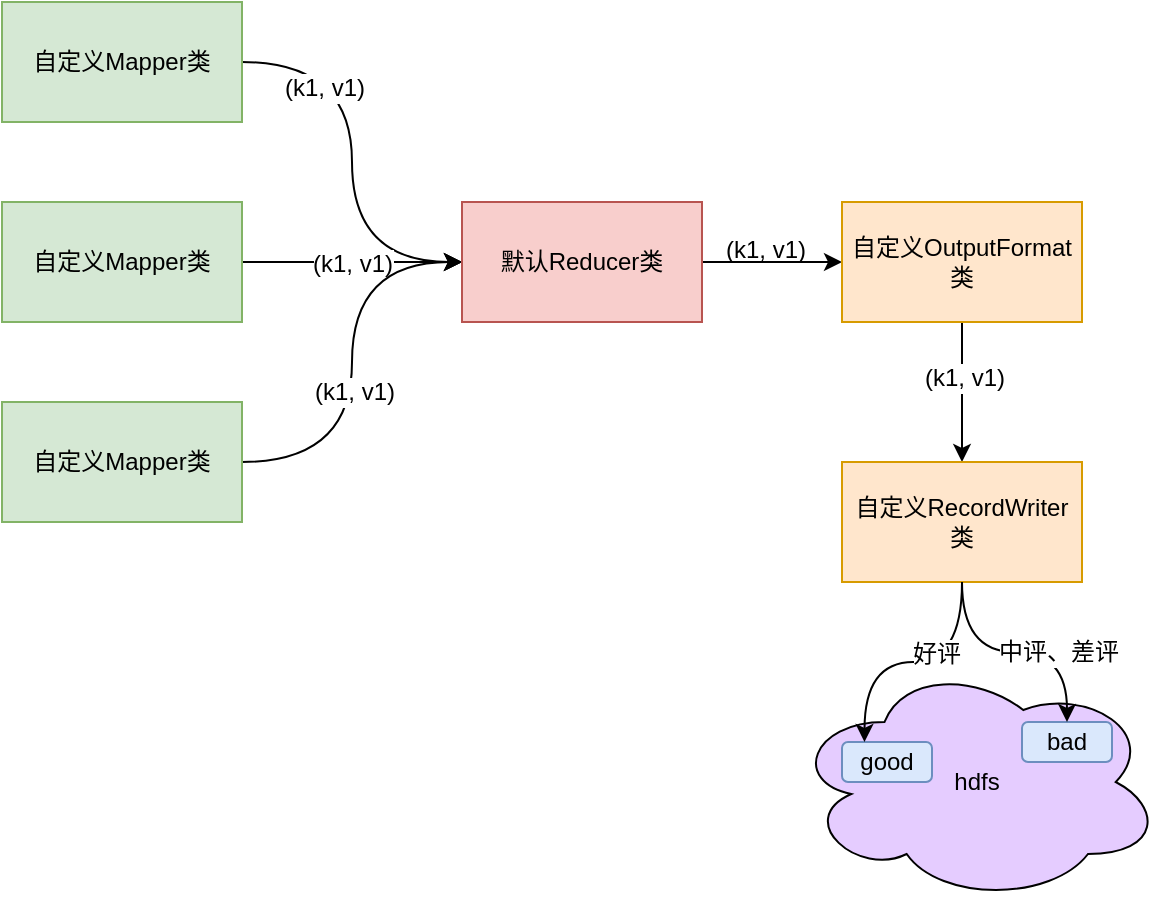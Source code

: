 <mxfile version="12.1.3" type="device" pages="1"><diagram id="eMhlqtvVTCOM-r0Xf-Hj" name="Page-1"><mxGraphModel dx="1038" dy="531" grid="1" gridSize="10" guides="1" tooltips="1" connect="1" arrows="1" fold="1" page="1" pageScale="1" pageWidth="2339" pageHeight="3300" math="0" shadow="0"><root><mxCell id="0"/><mxCell id="1" parent="0"/><mxCell id="0XP4MnKrxwnKxO6QynRr-5" style="edgeStyle=orthogonalEdgeStyle;curved=1;rounded=0;orthogonalLoop=1;jettySize=auto;html=1;exitX=1;exitY=0.5;exitDx=0;exitDy=0;entryX=0;entryY=0.5;entryDx=0;entryDy=0;" edge="1" parent="1" source="0XP4MnKrxwnKxO6QynRr-1" target="0XP4MnKrxwnKxO6QynRr-4"><mxGeometry relative="1" as="geometry"/></mxCell><mxCell id="0XP4MnKrxwnKxO6QynRr-9" value="(k1, v1)" style="text;html=1;resizable=0;points=[];align=center;verticalAlign=middle;labelBackgroundColor=#ffffff;" vertex="1" connectable="0" parent="0XP4MnKrxwnKxO6QynRr-5"><mxGeometry x="-0.611" y="-13" relative="1" as="geometry"><mxPoint as="offset"/></mxGeometry></mxCell><mxCell id="0XP4MnKrxwnKxO6QynRr-1" value="自定义Mapper类" style="rounded=0;whiteSpace=wrap;html=1;fillColor=#d5e8d4;strokeColor=#82b366;" vertex="1" parent="1"><mxGeometry x="120" y="80" width="120" height="60" as="geometry"/></mxCell><mxCell id="0XP4MnKrxwnKxO6QynRr-6" value="&lt;span style=&quot;font-size: 12px&quot;&gt;(k1, v1)&lt;/span&gt;" style="edgeStyle=orthogonalEdgeStyle;curved=1;rounded=0;orthogonalLoop=1;jettySize=auto;html=1;exitX=1;exitY=0.5;exitDx=0;exitDy=0;" edge="1" parent="1" source="0XP4MnKrxwnKxO6QynRr-2"><mxGeometry relative="1" as="geometry"><mxPoint x="350" y="210" as="targetPoint"/></mxGeometry></mxCell><mxCell id="0XP4MnKrxwnKxO6QynRr-2" value="自定义Mapper类" style="rounded=0;whiteSpace=wrap;html=1;fillColor=#d5e8d4;strokeColor=#82b366;" vertex="1" parent="1"><mxGeometry x="120" y="180" width="120" height="60" as="geometry"/></mxCell><mxCell id="0XP4MnKrxwnKxO6QynRr-8" style="edgeStyle=orthogonalEdgeStyle;curved=1;rounded=0;orthogonalLoop=1;jettySize=auto;html=1;exitX=1;exitY=0.5;exitDx=0;exitDy=0;entryX=0;entryY=0.5;entryDx=0;entryDy=0;" edge="1" parent="1" source="0XP4MnKrxwnKxO6QynRr-3" target="0XP4MnKrxwnKxO6QynRr-4"><mxGeometry relative="1" as="geometry"/></mxCell><mxCell id="0XP4MnKrxwnKxO6QynRr-11" value="(k1, v1)" style="text;html=1;resizable=0;points=[];align=center;verticalAlign=middle;labelBackgroundColor=#ffffff;" vertex="1" connectable="0" parent="0XP4MnKrxwnKxO6QynRr-8"><mxGeometry x="-0.139" y="-1" relative="1" as="geometry"><mxPoint as="offset"/></mxGeometry></mxCell><mxCell id="0XP4MnKrxwnKxO6QynRr-3" value="自定义Mapper类" style="rounded=0;whiteSpace=wrap;html=1;fillColor=#d5e8d4;strokeColor=#82b366;" vertex="1" parent="1"><mxGeometry x="120" y="280" width="120" height="60" as="geometry"/></mxCell><mxCell id="0XP4MnKrxwnKxO6QynRr-14" style="edgeStyle=orthogonalEdgeStyle;curved=1;rounded=0;orthogonalLoop=1;jettySize=auto;html=1;exitX=1;exitY=0.5;exitDx=0;exitDy=0;entryX=0;entryY=0.5;entryDx=0;entryDy=0;" edge="1" parent="1" source="0XP4MnKrxwnKxO6QynRr-4" target="0XP4MnKrxwnKxO6QynRr-12"><mxGeometry relative="1" as="geometry"/></mxCell><mxCell id="0XP4MnKrxwnKxO6QynRr-4" value="默认Reducer类" style="rounded=0;whiteSpace=wrap;html=1;fillColor=#f8cecc;strokeColor=#b85450;" vertex="1" parent="1"><mxGeometry x="350" y="180" width="120" height="60" as="geometry"/></mxCell><mxCell id="0XP4MnKrxwnKxO6QynRr-17" style="edgeStyle=orthogonalEdgeStyle;curved=1;rounded=0;orthogonalLoop=1;jettySize=auto;html=1;exitX=0.5;exitY=1;exitDx=0;exitDy=0;entryX=0.5;entryY=0;entryDx=0;entryDy=0;" edge="1" parent="1" source="0XP4MnKrxwnKxO6QynRr-12" target="0XP4MnKrxwnKxO6QynRr-13"><mxGeometry relative="1" as="geometry"/></mxCell><mxCell id="0XP4MnKrxwnKxO6QynRr-20" value="(k1, v1)" style="text;html=1;resizable=0;points=[];align=center;verticalAlign=middle;labelBackgroundColor=#ffffff;" vertex="1" connectable="0" parent="0XP4MnKrxwnKxO6QynRr-17"><mxGeometry x="-0.193" y="1" relative="1" as="geometry"><mxPoint as="offset"/></mxGeometry></mxCell><mxCell id="0XP4MnKrxwnKxO6QynRr-12" value="自定义OutputFormat类" style="rounded=0;whiteSpace=wrap;html=1;fillColor=#ffe6cc;strokeColor=#d79b00;" vertex="1" parent="1"><mxGeometry x="540" y="180" width="120" height="60" as="geometry"/></mxCell><mxCell id="0XP4MnKrxwnKxO6QynRr-13" value="自定义RecordWriter类" style="rounded=0;whiteSpace=wrap;html=1;fillColor=#ffe6cc;strokeColor=#d79b00;" vertex="1" parent="1"><mxGeometry x="540" y="310" width="120" height="60" as="geometry"/></mxCell><mxCell id="0XP4MnKrxwnKxO6QynRr-16" value="(k1, v1)" style="text;html=1;" vertex="1" parent="1"><mxGeometry x="480" y="190" width="70" height="30" as="geometry"/></mxCell><mxCell id="0XP4MnKrxwnKxO6QynRr-21" value="hdfs" style="ellipse;shape=cloud;whiteSpace=wrap;html=1;fillColor=#E5CCFF;" vertex="1" parent="1"><mxGeometry x="515" y="410" width="185" height="120" as="geometry"/></mxCell><mxCell id="0XP4MnKrxwnKxO6QynRr-22" value="good" style="rounded=1;whiteSpace=wrap;html=1;fillColor=#dae8fc;strokeColor=#6c8ebf;" vertex="1" parent="1"><mxGeometry x="540" y="450" width="45" height="20" as="geometry"/></mxCell><mxCell id="0XP4MnKrxwnKxO6QynRr-23" value="bad" style="rounded=1;whiteSpace=wrap;html=1;fillColor=#dae8fc;strokeColor=#6c8ebf;" vertex="1" parent="1"><mxGeometry x="630" y="440" width="45" height="20" as="geometry"/></mxCell><mxCell id="0XP4MnKrxwnKxO6QynRr-24" style="edgeStyle=orthogonalEdgeStyle;curved=1;rounded=0;orthogonalLoop=1;jettySize=auto;html=1;exitX=0.5;exitY=1;exitDx=0;exitDy=0;entryX=0.25;entryY=0;entryDx=0;entryDy=0;" edge="1" parent="1" source="0XP4MnKrxwnKxO6QynRr-13" target="0XP4MnKrxwnKxO6QynRr-22"><mxGeometry relative="1" as="geometry"/></mxCell><mxCell id="0XP4MnKrxwnKxO6QynRr-25" value="好评" style="text;html=1;resizable=0;points=[];align=center;verticalAlign=middle;labelBackgroundColor=#ffffff;" vertex="1" connectable="0" parent="0XP4MnKrxwnKxO6QynRr-24"><mxGeometry x="-0.448" y="-13" relative="1" as="geometry"><mxPoint as="offset"/></mxGeometry></mxCell><mxCell id="0XP4MnKrxwnKxO6QynRr-26" style="edgeStyle=orthogonalEdgeStyle;curved=1;rounded=0;orthogonalLoop=1;jettySize=auto;html=1;exitX=0.5;exitY=1;exitDx=0;exitDy=0;entryX=0.5;entryY=0;entryDx=0;entryDy=0;" edge="1" parent="1" source="0XP4MnKrxwnKxO6QynRr-13" target="0XP4MnKrxwnKxO6QynRr-23"><mxGeometry relative="1" as="geometry"/></mxCell><mxCell id="0XP4MnKrxwnKxO6QynRr-27" value="中评、差评" style="text;html=1;resizable=0;points=[];align=center;verticalAlign=middle;labelBackgroundColor=#ffffff;" vertex="1" connectable="0" parent="0XP4MnKrxwnKxO6QynRr-26"><mxGeometry x="0.429" y="-5" relative="1" as="geometry"><mxPoint as="offset"/></mxGeometry></mxCell></root></mxGraphModel></diagram></mxfile>